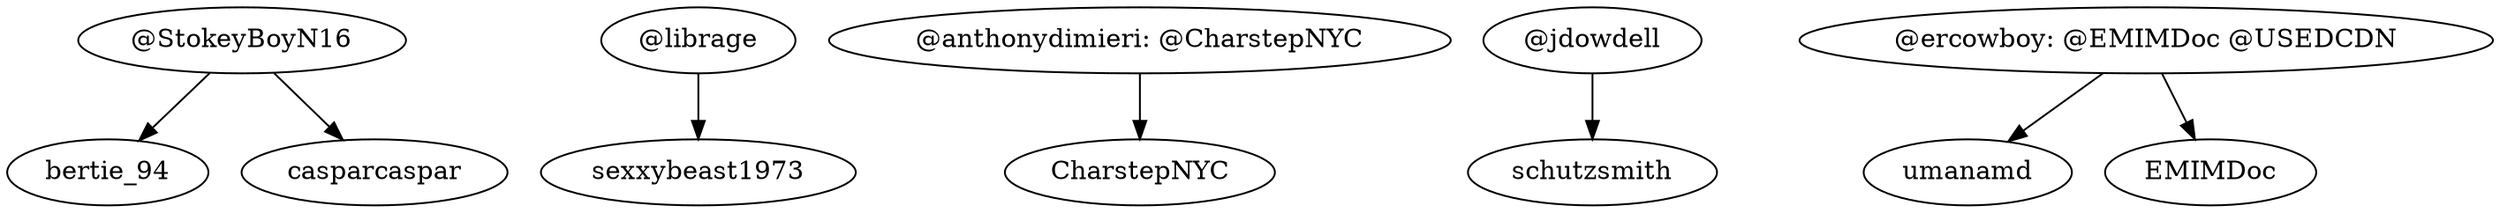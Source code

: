 strict digraph G{
"@StokeyBoyN16" -> "bertie_94" [tweetid=240529897922113536];
"@StokeyBoyN16" -> "casparcaspar" [tweetid=241175041008623616];
"@librage" -> "sexxybeast1973" [tweetid=241194375034576896];
"@anthonydimieri: @CharstepNYC" -> "CharstepNYC" [tweetid=239135089123028992];
"@jdowdell" -> "schutzsmith" [tweetid=240559406255837185];
"@ercowboy: @EMIMDoc @USEDCDN" -> "umanamd" [tweetid=240834718826893312];
"@ercowboy: @EMIMDoc @USEDCDN" -> "EMIMDoc" [tweetid=240834612941692929]
}